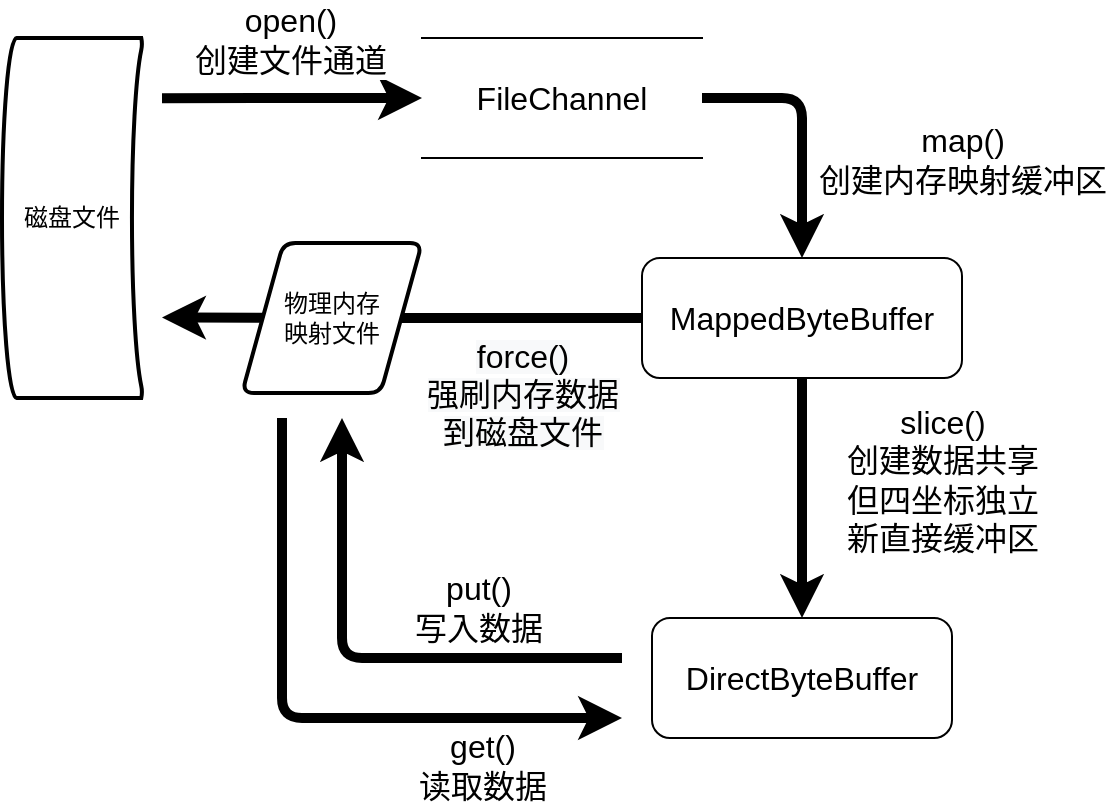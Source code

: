 <mxfile version="14.1.8" type="device"><diagram id="MqXfP0rn1uAtq_aGqxyR" name="第 1 页"><mxGraphModel dx="946" dy="672" grid="1" gridSize="10" guides="1" tooltips="1" connect="1" arrows="1" fold="1" page="1" pageScale="1" pageWidth="1169" pageHeight="827" math="0" shadow="0"><root><mxCell id="0"/><mxCell id="1" parent="0"/><mxCell id="PGOoRLOAAQ4ZigmfeLUq-28" style="edgeStyle=orthogonalEdgeStyle;rounded=0;orthogonalLoop=1;jettySize=auto;html=1;exitX=0;exitY=0.5;exitDx=0;exitDy=0;startArrow=classic;startFill=1;endArrow=none;endFill=0;strokeWidth=5;" parent="1" source="PGOoRLOAAQ4ZigmfeLUq-2" edge="1"><mxGeometry relative="1" as="geometry"><mxPoint x="180.0" y="350.103" as="targetPoint"/></mxGeometry></mxCell><mxCell id="PGOoRLOAAQ4ZigmfeLUq-29" value="&lt;font style=&quot;font-size: 16px&quot;&gt;open()&lt;br&gt;创建文件通道&lt;/font&gt;" style="edgeLabel;html=1;align=center;verticalAlign=middle;resizable=0;points=[];" parent="PGOoRLOAAQ4ZigmfeLUq-28" vertex="1" connectable="0"><mxGeometry x="0.333" y="-4" relative="1" as="geometry"><mxPoint x="19.91" y="-26.1" as="offset"/></mxGeometry></mxCell><mxCell id="PGOoRLOAAQ4ZigmfeLUq-2" value="&lt;pre&gt;&lt;font face=&quot;Helvetica&quot; style=&quot;font-size: 16px&quot;&gt;FileChannel&lt;/font&gt;&lt;/pre&gt;" style="shape=partialRectangle;whiteSpace=wrap;html=1;left=0;right=0;fillColor=none;" parent="1" vertex="1"><mxGeometry x="310" y="320" width="140" height="60" as="geometry"/></mxCell><mxCell id="PGOoRLOAAQ4ZigmfeLUq-19" value="" style="edgeStyle=orthogonalEdgeStyle;rounded=0;orthogonalLoop=1;jettySize=auto;html=1;strokeWidth=5;" parent="1" source="PGOoRLOAAQ4ZigmfeLUq-5" target="PGOoRLOAAQ4ZigmfeLUq-18" edge="1"><mxGeometry relative="1" as="geometry"/></mxCell><mxCell id="PGOoRLOAAQ4ZigmfeLUq-20" value="&lt;font style=&quot;font-size: 16px&quot;&gt;slice()&lt;br&gt;创建数据共享&lt;br&gt;但四坐标独立&lt;br&gt;新直接缓冲区&lt;br&gt;&lt;/font&gt;" style="edgeLabel;html=1;align=center;verticalAlign=middle;resizable=0;points=[];" parent="PGOoRLOAAQ4ZigmfeLUq-19" vertex="1" connectable="0"><mxGeometry x="-0.153" y="3" relative="1" as="geometry"><mxPoint x="67" as="offset"/></mxGeometry></mxCell><mxCell id="PGOoRLOAAQ4ZigmfeLUq-21" style="edgeStyle=orthogonalEdgeStyle;rounded=0;orthogonalLoop=1;jettySize=auto;html=1;exitX=0;exitY=0.5;exitDx=0;exitDy=0;strokeWidth=5;" parent="1" source="PGOoRLOAAQ4ZigmfeLUq-5" edge="1"><mxGeometry relative="1" as="geometry"><mxPoint x="180.0" y="459.759" as="targetPoint"/></mxGeometry></mxCell><mxCell id="PGOoRLOAAQ4ZigmfeLUq-22" value="&lt;span style=&quot;font-size: 16px ; background-color: rgb(248 , 249 , 250)&quot;&gt;force()&lt;br&gt;强刷内存数据&lt;br&gt;到磁盘文件&lt;br&gt;&lt;/span&gt;" style="edgeLabel;html=1;align=center;verticalAlign=middle;resizable=0;points=[];" parent="PGOoRLOAAQ4ZigmfeLUq-21" vertex="1" connectable="0"><mxGeometry x="0.001" y="-71" relative="1" as="geometry"><mxPoint x="59.75" y="108.67" as="offset"/></mxGeometry></mxCell><mxCell id="PGOoRLOAAQ4ZigmfeLUq-5" value="&lt;font style=&quot;font-size: 16px&quot;&gt;MappedByteBuffer&lt;/font&gt;" style="rounded=1;whiteSpace=wrap;html=1;" parent="1" vertex="1"><mxGeometry x="420" y="430" width="160" height="60" as="geometry"/></mxCell><mxCell id="PGOoRLOAAQ4ZigmfeLUq-6" value="磁盘文件" style="strokeWidth=2;html=1;shape=mxgraph.flowchart.stored_data;whiteSpace=wrap;" parent="1" vertex="1"><mxGeometry x="100" y="320" width="70" height="180" as="geometry"/></mxCell><mxCell id="PGOoRLOAAQ4ZigmfeLUq-7" value="物理内存&lt;br&gt;映射文件" style="shape=parallelogram;html=1;strokeWidth=2;perimeter=parallelogramPerimeter;whiteSpace=wrap;rounded=1;arcSize=12;size=0.23;" parent="1" vertex="1"><mxGeometry x="220" y="422.5" width="90" height="75" as="geometry"/></mxCell><mxCell id="PGOoRLOAAQ4ZigmfeLUq-16" value="" style="edgeStyle=segmentEdgeStyle;endArrow=classic;html=1;exitX=1;exitY=0.5;exitDx=0;exitDy=0;strokeWidth=5;" parent="1" source="PGOoRLOAAQ4ZigmfeLUq-2" target="PGOoRLOAAQ4ZigmfeLUq-5" edge="1"><mxGeometry width="50" height="50" relative="1" as="geometry"><mxPoint x="475" y="370" as="sourcePoint"/><mxPoint x="525" y="320" as="targetPoint"/></mxGeometry></mxCell><mxCell id="PGOoRLOAAQ4ZigmfeLUq-17" value="&lt;font style=&quot;font-size: 16px&quot;&gt;map()&lt;br&gt;创建内存映射缓冲区&lt;/font&gt;" style="edgeLabel;html=1;align=center;verticalAlign=middle;resizable=0;points=[];" parent="PGOoRLOAAQ4ZigmfeLUq-16" vertex="1" connectable="0"><mxGeometry x="-0.07" y="-14" relative="1" as="geometry"><mxPoint x="94" y="20" as="offset"/></mxGeometry></mxCell><mxCell id="PGOoRLOAAQ4ZigmfeLUq-18" value="&lt;font style=&quot;font-size: 16px&quot;&gt;DirectByteBuffer&lt;/font&gt;" style="whiteSpace=wrap;html=1;rounded=1;" parent="1" vertex="1"><mxGeometry x="425" y="610" width="150" height="60" as="geometry"/></mxCell><mxCell id="PGOoRLOAAQ4ZigmfeLUq-24" value="" style="edgeStyle=segmentEdgeStyle;endArrow=classic;html=1;strokeWidth=5;" parent="1" edge="1"><mxGeometry width="50" height="50" relative="1" as="geometry"><mxPoint x="410" y="630" as="sourcePoint"/><mxPoint x="270" y="510" as="targetPoint"/></mxGeometry></mxCell><mxCell id="PGOoRLOAAQ4ZigmfeLUq-25" value="&lt;font style=&quot;font-size: 16px&quot;&gt;put()&lt;br&gt;写入数据&lt;br&gt;&lt;/font&gt;" style="edgeLabel;html=1;align=center;verticalAlign=middle;resizable=0;points=[];" parent="PGOoRLOAAQ4ZigmfeLUq-24" vertex="1" connectable="0"><mxGeometry x="-0.212" y="-1" relative="1" as="geometry"><mxPoint x="30.35" y="-24.02" as="offset"/></mxGeometry></mxCell><mxCell id="PGOoRLOAAQ4ZigmfeLUq-26" value="" style="edgeStyle=segmentEdgeStyle;endArrow=none;html=1;strokeWidth=5;endFill=0;startArrow=classic;startFill=1;" parent="1" edge="1"><mxGeometry width="50" height="50" relative="1" as="geometry"><mxPoint x="410" y="660" as="sourcePoint"/><mxPoint x="240" y="510" as="targetPoint"/></mxGeometry></mxCell><mxCell id="PGOoRLOAAQ4ZigmfeLUq-27" value="&lt;font style=&quot;font-size: 16px&quot;&gt;get()&lt;br&gt;读取数据&lt;/font&gt;" style="edgeLabel;html=1;align=center;verticalAlign=middle;resizable=0;points=[];" parent="PGOoRLOAAQ4ZigmfeLUq-26" vertex="1" connectable="0"><mxGeometry x="0.079" y="-2" relative="1" as="geometry"><mxPoint x="98" y="25.97" as="offset"/></mxGeometry></mxCell></root></mxGraphModel></diagram></mxfile>
